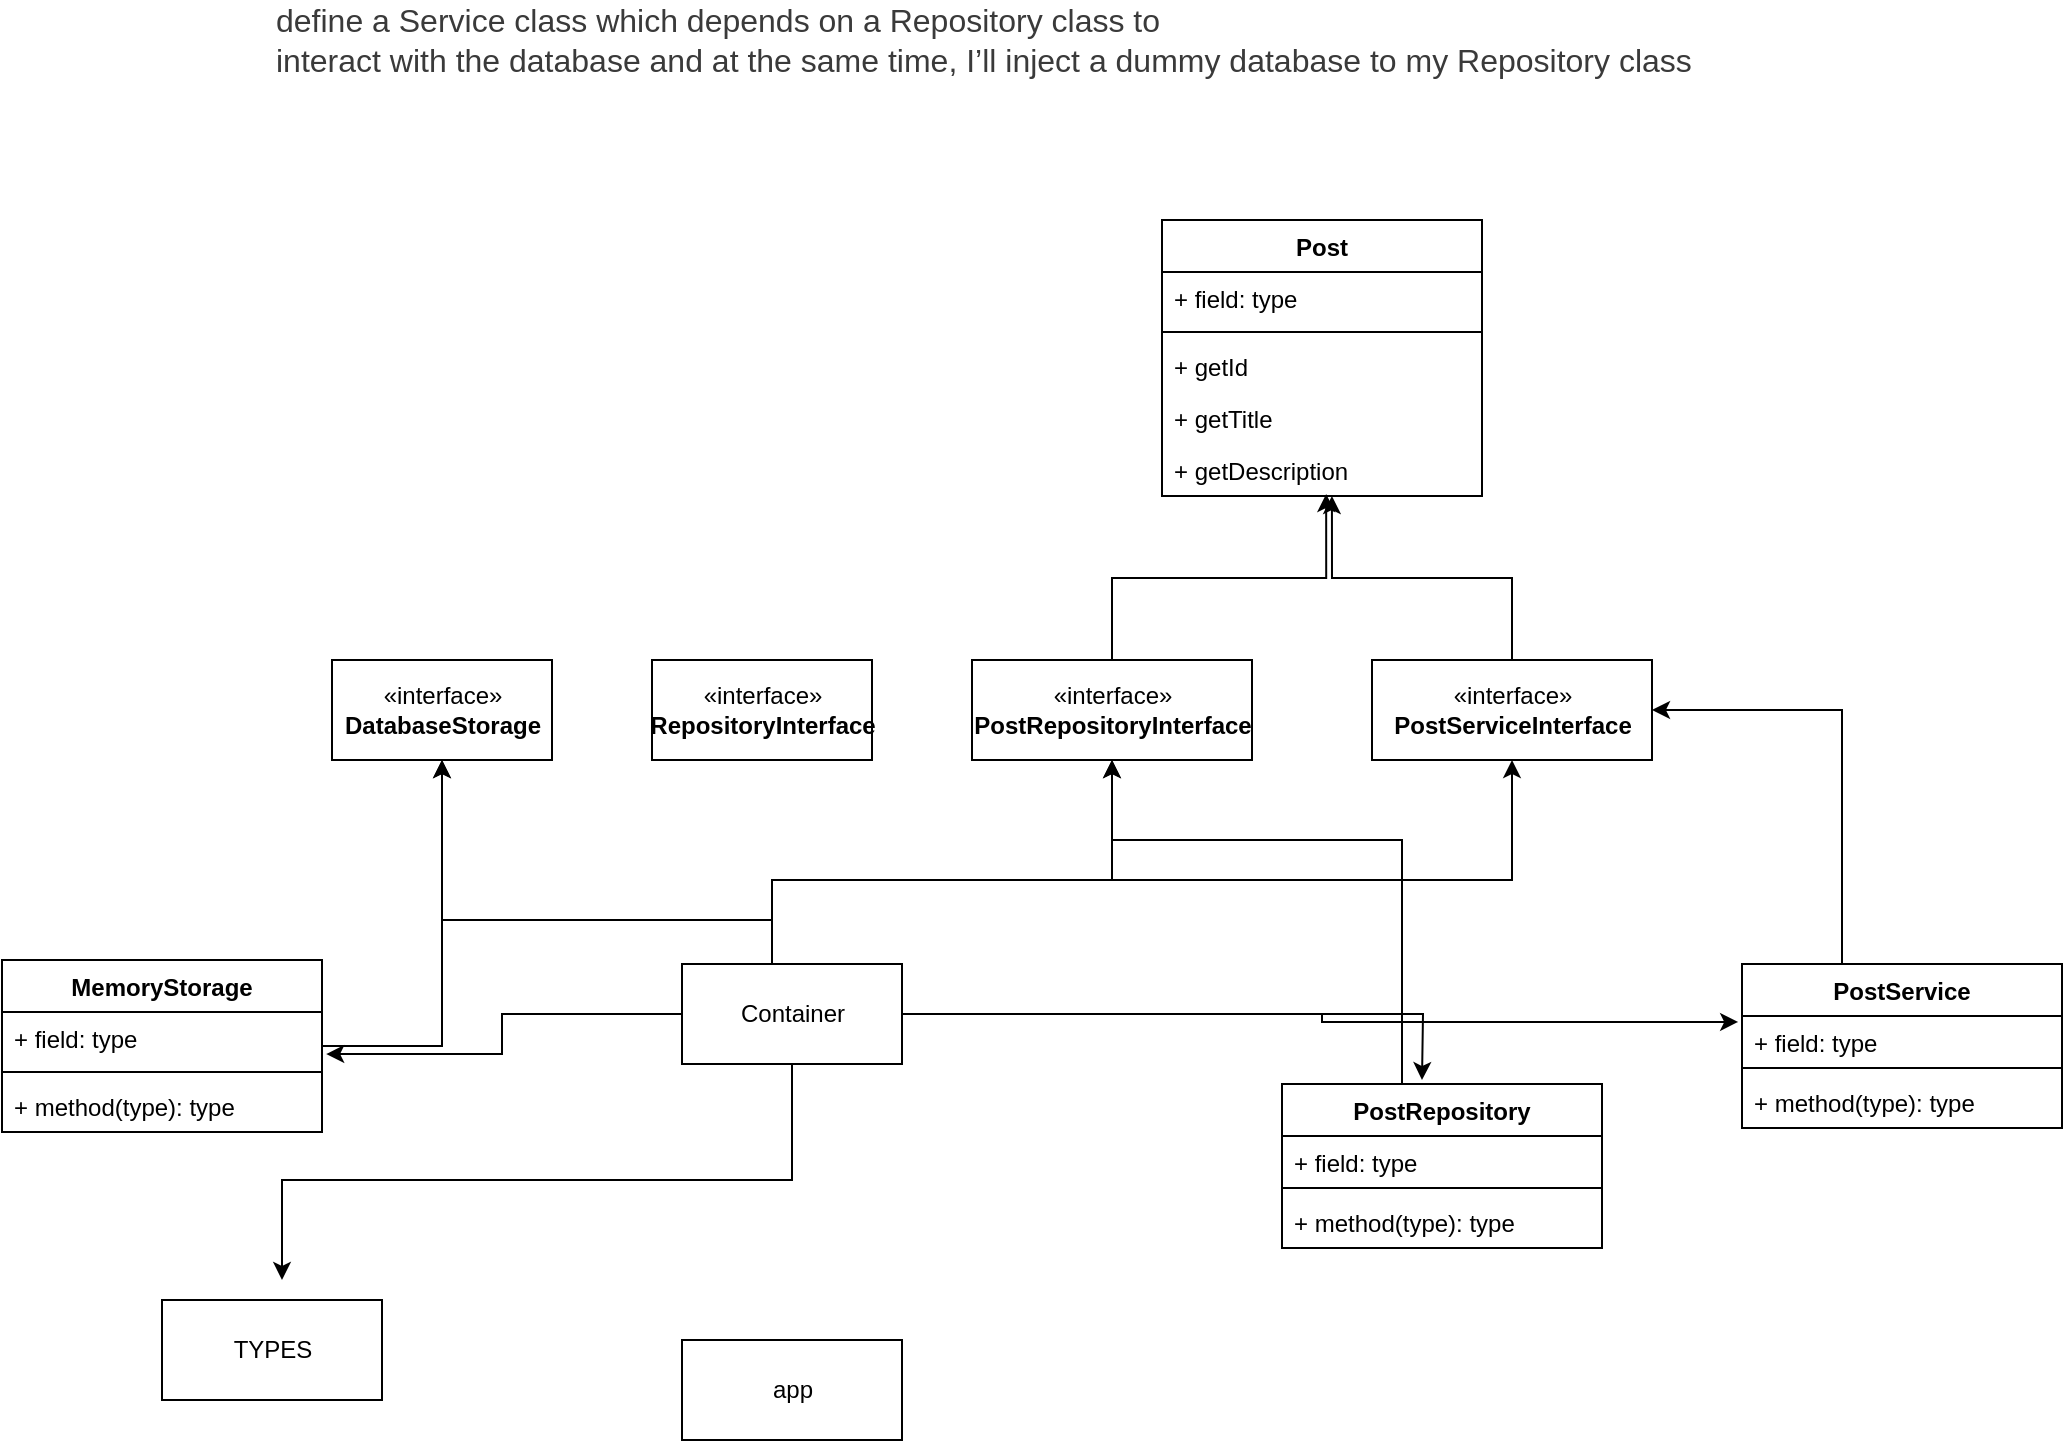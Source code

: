 <mxfile version="14.1.8" type="device"><diagram id="e4Tpnzz0LWI-BRgy1r63" name="Page-1"><mxGraphModel dx="1956" dy="860" grid="1" gridSize="10" guides="1" tooltips="1" connect="1" arrows="1" fold="1" page="1" pageScale="1" pageWidth="850" pageHeight="1100" math="0" shadow="0"><root><mxCell id="0"/><mxCell id="1" parent="0"/><mxCell id="XJoW4asC9jbNF_gJft7L-2" value="«interface»&lt;br&gt;&lt;b&gt;DatabaseStorage&lt;/b&gt;" style="html=1;" vertex="1" parent="1"><mxGeometry x="95" y="430" width="110" height="50" as="geometry"/></mxCell><mxCell id="XJoW4asC9jbNF_gJft7L-3" value="«interface»&lt;br&gt;&lt;b&gt;RepositoryInterface&lt;/b&gt;" style="html=1;" vertex="1" parent="1"><mxGeometry x="255" y="430" width="110" height="50" as="geometry"/></mxCell><mxCell id="XJoW4asC9jbNF_gJft7L-17" style="edgeStyle=orthogonalEdgeStyle;rounded=0;orthogonalLoop=1;jettySize=auto;html=1;entryX=0.513;entryY=0.962;entryDx=0;entryDy=0;entryPerimeter=0;" edge="1" parent="1" source="XJoW4asC9jbNF_gJft7L-4" target="XJoW4asC9jbNF_gJft7L-14"><mxGeometry relative="1" as="geometry"/></mxCell><mxCell id="XJoW4asC9jbNF_gJft7L-4" value="«interface»&lt;br&gt;&lt;b&gt;PostRepositoryInterface&lt;/b&gt;" style="html=1;" vertex="1" parent="1"><mxGeometry x="415" y="430" width="140" height="50" as="geometry"/></mxCell><mxCell id="XJoW4asC9jbNF_gJft7L-18" style="edgeStyle=orthogonalEdgeStyle;rounded=0;orthogonalLoop=1;jettySize=auto;html=1;entryX=0.531;entryY=1;entryDx=0;entryDy=0;entryPerimeter=0;" edge="1" parent="1" source="XJoW4asC9jbNF_gJft7L-5" target="XJoW4asC9jbNF_gJft7L-14"><mxGeometry relative="1" as="geometry"/></mxCell><mxCell id="XJoW4asC9jbNF_gJft7L-5" value="«interface»&lt;br&gt;&lt;b&gt;PostServiceInterface&lt;/b&gt;" style="html=1;" vertex="1" parent="1"><mxGeometry x="615" y="430" width="140" height="50" as="geometry"/></mxCell><mxCell id="XJoW4asC9jbNF_gJft7L-9" value="Post" style="swimlane;fontStyle=1;align=center;verticalAlign=top;childLayout=stackLayout;horizontal=1;startSize=26;horizontalStack=0;resizeParent=1;resizeParentMax=0;resizeLast=0;collapsible=1;marginBottom=0;" vertex="1" parent="1"><mxGeometry x="510" y="210" width="160" height="138" as="geometry"/></mxCell><mxCell id="XJoW4asC9jbNF_gJft7L-10" value="+ field: type" style="text;strokeColor=none;fillColor=none;align=left;verticalAlign=top;spacingLeft=4;spacingRight=4;overflow=hidden;rotatable=0;points=[[0,0.5],[1,0.5]];portConstraint=eastwest;" vertex="1" parent="XJoW4asC9jbNF_gJft7L-9"><mxGeometry y="26" width="160" height="26" as="geometry"/></mxCell><mxCell id="XJoW4asC9jbNF_gJft7L-11" value="" style="line;strokeWidth=1;fillColor=none;align=left;verticalAlign=middle;spacingTop=-1;spacingLeft=3;spacingRight=3;rotatable=0;labelPosition=right;points=[];portConstraint=eastwest;" vertex="1" parent="XJoW4asC9jbNF_gJft7L-9"><mxGeometry y="52" width="160" height="8" as="geometry"/></mxCell><mxCell id="XJoW4asC9jbNF_gJft7L-12" value="+ getId" style="text;strokeColor=none;fillColor=none;align=left;verticalAlign=top;spacingLeft=4;spacingRight=4;overflow=hidden;rotatable=0;points=[[0,0.5],[1,0.5]];portConstraint=eastwest;" vertex="1" parent="XJoW4asC9jbNF_gJft7L-9"><mxGeometry y="60" width="160" height="26" as="geometry"/></mxCell><mxCell id="XJoW4asC9jbNF_gJft7L-13" value="+ getTitle" style="text;strokeColor=none;fillColor=none;align=left;verticalAlign=top;spacingLeft=4;spacingRight=4;overflow=hidden;rotatable=0;points=[[0,0.5],[1,0.5]];portConstraint=eastwest;" vertex="1" parent="XJoW4asC9jbNF_gJft7L-9"><mxGeometry y="86" width="160" height="26" as="geometry"/></mxCell><mxCell id="XJoW4asC9jbNF_gJft7L-14" value="+ getDescription" style="text;strokeColor=none;fillColor=none;align=left;verticalAlign=top;spacingLeft=4;spacingRight=4;overflow=hidden;rotatable=0;points=[[0,0.5],[1,0.5]];portConstraint=eastwest;" vertex="1" parent="XJoW4asC9jbNF_gJft7L-9"><mxGeometry y="112" width="160" height="26" as="geometry"/></mxCell><mxCell id="XJoW4asC9jbNF_gJft7L-16" value="&lt;span style=&quot;color: rgb(58 , 58 , 58) ; font-size: 16px ; background-color: rgb(255 , 255 , 255)&quot;&gt;define a Service class which depends on a Repository class to &lt;br&gt;interact with the database and at the same time, I’ll inject a dummy database to my Repository class&lt;/span&gt;" style="text;html=1;align=left;verticalAlign=middle;resizable=0;points=[];autosize=1;" vertex="1" parent="1"><mxGeometry x="65" y="100" width="720" height="40" as="geometry"/></mxCell><mxCell id="XJoW4asC9jbNF_gJft7L-23" style="edgeStyle=orthogonalEdgeStyle;rounded=0;orthogonalLoop=1;jettySize=auto;html=1;entryX=0.5;entryY=1;entryDx=0;entryDy=0;" edge="1" parent="1" source="XJoW4asC9jbNF_gJft7L-19" target="XJoW4asC9jbNF_gJft7L-2"><mxGeometry relative="1" as="geometry"/></mxCell><mxCell id="XJoW4asC9jbNF_gJft7L-19" value="MemoryStorage" style="swimlane;fontStyle=1;align=center;verticalAlign=top;childLayout=stackLayout;horizontal=1;startSize=26;horizontalStack=0;resizeParent=1;resizeParentMax=0;resizeLast=0;collapsible=1;marginBottom=0;" vertex="1" parent="1"><mxGeometry x="-70" y="580" width="160" height="86" as="geometry"/></mxCell><mxCell id="XJoW4asC9jbNF_gJft7L-20" value="+ field: type" style="text;strokeColor=none;fillColor=none;align=left;verticalAlign=top;spacingLeft=4;spacingRight=4;overflow=hidden;rotatable=0;points=[[0,0.5],[1,0.5]];portConstraint=eastwest;" vertex="1" parent="XJoW4asC9jbNF_gJft7L-19"><mxGeometry y="26" width="160" height="26" as="geometry"/></mxCell><mxCell id="XJoW4asC9jbNF_gJft7L-21" value="" style="line;strokeWidth=1;fillColor=none;align=left;verticalAlign=middle;spacingTop=-1;spacingLeft=3;spacingRight=3;rotatable=0;labelPosition=right;points=[];portConstraint=eastwest;" vertex="1" parent="XJoW4asC9jbNF_gJft7L-19"><mxGeometry y="52" width="160" height="8" as="geometry"/></mxCell><mxCell id="XJoW4asC9jbNF_gJft7L-22" value="+ method(type): type" style="text;strokeColor=none;fillColor=none;align=left;verticalAlign=top;spacingLeft=4;spacingRight=4;overflow=hidden;rotatable=0;points=[[0,0.5],[1,0.5]];portConstraint=eastwest;" vertex="1" parent="XJoW4asC9jbNF_gJft7L-19"><mxGeometry y="60" width="160" height="26" as="geometry"/></mxCell><mxCell id="XJoW4asC9jbNF_gJft7L-28" style="edgeStyle=orthogonalEdgeStyle;rounded=0;orthogonalLoop=1;jettySize=auto;html=1;entryX=0.5;entryY=1;entryDx=0;entryDy=0;" edge="1" parent="1" source="XJoW4asC9jbNF_gJft7L-24" target="XJoW4asC9jbNF_gJft7L-4"><mxGeometry relative="1" as="geometry"><Array as="points"><mxPoint x="630" y="520"/><mxPoint x="485" y="520"/></Array></mxGeometry></mxCell><mxCell id="XJoW4asC9jbNF_gJft7L-24" value="PostRepository" style="swimlane;fontStyle=1;align=center;verticalAlign=top;childLayout=stackLayout;horizontal=1;startSize=26;horizontalStack=0;resizeParent=1;resizeParentMax=0;resizeLast=0;collapsible=1;marginBottom=0;" vertex="1" parent="1"><mxGeometry x="570" y="642" width="160" height="82" as="geometry"/></mxCell><mxCell id="XJoW4asC9jbNF_gJft7L-25" value="+ field: type" style="text;strokeColor=none;fillColor=none;align=left;verticalAlign=top;spacingLeft=4;spacingRight=4;overflow=hidden;rotatable=0;points=[[0,0.5],[1,0.5]];portConstraint=eastwest;" vertex="1" parent="XJoW4asC9jbNF_gJft7L-24"><mxGeometry y="26" width="160" height="22" as="geometry"/></mxCell><mxCell id="XJoW4asC9jbNF_gJft7L-26" value="" style="line;strokeWidth=1;fillColor=none;align=left;verticalAlign=middle;spacingTop=-1;spacingLeft=3;spacingRight=3;rotatable=0;labelPosition=right;points=[];portConstraint=eastwest;" vertex="1" parent="XJoW4asC9jbNF_gJft7L-24"><mxGeometry y="48" width="160" height="8" as="geometry"/></mxCell><mxCell id="XJoW4asC9jbNF_gJft7L-27" value="+ method(type): type" style="text;strokeColor=none;fillColor=none;align=left;verticalAlign=top;spacingLeft=4;spacingRight=4;overflow=hidden;rotatable=0;points=[[0,0.5],[1,0.5]];portConstraint=eastwest;" vertex="1" parent="XJoW4asC9jbNF_gJft7L-24"><mxGeometry y="56" width="160" height="26" as="geometry"/></mxCell><mxCell id="XJoW4asC9jbNF_gJft7L-33" style="edgeStyle=orthogonalEdgeStyle;rounded=0;orthogonalLoop=1;jettySize=auto;html=1;" edge="1" parent="1" source="XJoW4asC9jbNF_gJft7L-29" target="XJoW4asC9jbNF_gJft7L-5"><mxGeometry relative="1" as="geometry"><Array as="points"><mxPoint x="850" y="455"/></Array></mxGeometry></mxCell><mxCell id="XJoW4asC9jbNF_gJft7L-29" value="PostService" style="swimlane;fontStyle=1;align=center;verticalAlign=top;childLayout=stackLayout;horizontal=1;startSize=26;horizontalStack=0;resizeParent=1;resizeParentMax=0;resizeLast=0;collapsible=1;marginBottom=0;" vertex="1" parent="1"><mxGeometry x="800" y="582" width="160" height="82" as="geometry"/></mxCell><mxCell id="XJoW4asC9jbNF_gJft7L-30" value="+ field: type" style="text;strokeColor=none;fillColor=none;align=left;verticalAlign=top;spacingLeft=4;spacingRight=4;overflow=hidden;rotatable=0;points=[[0,0.5],[1,0.5]];portConstraint=eastwest;" vertex="1" parent="XJoW4asC9jbNF_gJft7L-29"><mxGeometry y="26" width="160" height="22" as="geometry"/></mxCell><mxCell id="XJoW4asC9jbNF_gJft7L-31" value="" style="line;strokeWidth=1;fillColor=none;align=left;verticalAlign=middle;spacingTop=-1;spacingLeft=3;spacingRight=3;rotatable=0;labelPosition=right;points=[];portConstraint=eastwest;" vertex="1" parent="XJoW4asC9jbNF_gJft7L-29"><mxGeometry y="48" width="160" height="8" as="geometry"/></mxCell><mxCell id="XJoW4asC9jbNF_gJft7L-32" value="+ method(type): type" style="text;strokeColor=none;fillColor=none;align=left;verticalAlign=top;spacingLeft=4;spacingRight=4;overflow=hidden;rotatable=0;points=[[0,0.5],[1,0.5]];portConstraint=eastwest;" vertex="1" parent="XJoW4asC9jbNF_gJft7L-29"><mxGeometry y="56" width="160" height="26" as="geometry"/></mxCell><mxCell id="XJoW4asC9jbNF_gJft7L-34" value="TYPES" style="html=1;" vertex="1" parent="1"><mxGeometry x="10" y="750" width="110" height="50" as="geometry"/></mxCell><mxCell id="XJoW4asC9jbNF_gJft7L-36" style="edgeStyle=orthogonalEdgeStyle;rounded=0;orthogonalLoop=1;jettySize=auto;html=1;entryX=0.5;entryY=1;entryDx=0;entryDy=0;" edge="1" parent="1" source="XJoW4asC9jbNF_gJft7L-35" target="XJoW4asC9jbNF_gJft7L-2"><mxGeometry relative="1" as="geometry"><Array as="points"><mxPoint x="315" y="560"/><mxPoint x="150" y="560"/></Array></mxGeometry></mxCell><mxCell id="XJoW4asC9jbNF_gJft7L-37" style="edgeStyle=orthogonalEdgeStyle;rounded=0;orthogonalLoop=1;jettySize=auto;html=1;entryX=0.5;entryY=1;entryDx=0;entryDy=0;" edge="1" parent="1" source="XJoW4asC9jbNF_gJft7L-35" target="XJoW4asC9jbNF_gJft7L-4"><mxGeometry relative="1" as="geometry"><Array as="points"><mxPoint x="315" y="540"/><mxPoint x="485" y="540"/></Array></mxGeometry></mxCell><mxCell id="XJoW4asC9jbNF_gJft7L-38" style="edgeStyle=orthogonalEdgeStyle;rounded=0;orthogonalLoop=1;jettySize=auto;html=1;entryX=0.5;entryY=1;entryDx=0;entryDy=0;" edge="1" parent="1" source="XJoW4asC9jbNF_gJft7L-35" target="XJoW4asC9jbNF_gJft7L-5"><mxGeometry relative="1" as="geometry"><Array as="points"><mxPoint x="315" y="540"/><mxPoint x="685" y="540"/></Array></mxGeometry></mxCell><mxCell id="XJoW4asC9jbNF_gJft7L-40" style="edgeStyle=orthogonalEdgeStyle;rounded=0;orthogonalLoop=1;jettySize=auto;html=1;entryX=1.013;entryY=0.808;entryDx=0;entryDy=0;entryPerimeter=0;" edge="1" parent="1" source="XJoW4asC9jbNF_gJft7L-35" target="XJoW4asC9jbNF_gJft7L-20"><mxGeometry relative="1" as="geometry"/></mxCell><mxCell id="XJoW4asC9jbNF_gJft7L-41" style="edgeStyle=orthogonalEdgeStyle;rounded=0;orthogonalLoop=1;jettySize=auto;html=1;" edge="1" parent="1" source="XJoW4asC9jbNF_gJft7L-35"><mxGeometry relative="1" as="geometry"><mxPoint x="640" y="640" as="targetPoint"/></mxGeometry></mxCell><mxCell id="XJoW4asC9jbNF_gJft7L-43" style="edgeStyle=orthogonalEdgeStyle;rounded=0;orthogonalLoop=1;jettySize=auto;html=1;entryX=-0.012;entryY=0.136;entryDx=0;entryDy=0;entryPerimeter=0;" edge="1" parent="1" source="XJoW4asC9jbNF_gJft7L-35" target="XJoW4asC9jbNF_gJft7L-30"><mxGeometry relative="1" as="geometry"/></mxCell><mxCell id="XJoW4asC9jbNF_gJft7L-45" style="edgeStyle=orthogonalEdgeStyle;rounded=0;orthogonalLoop=1;jettySize=auto;html=1;" edge="1" parent="1" source="XJoW4asC9jbNF_gJft7L-35"><mxGeometry relative="1" as="geometry"><mxPoint x="70" y="740" as="targetPoint"/><Array as="points"><mxPoint x="325" y="690"/><mxPoint x="70" y="690"/></Array></mxGeometry></mxCell><mxCell id="XJoW4asC9jbNF_gJft7L-35" value="Container" style="html=1;" vertex="1" parent="1"><mxGeometry x="270" y="582" width="110" height="50" as="geometry"/></mxCell><mxCell id="XJoW4asC9jbNF_gJft7L-44" value="app" style="html=1;" vertex="1" parent="1"><mxGeometry x="270" y="770" width="110" height="50" as="geometry"/></mxCell></root></mxGraphModel></diagram></mxfile>